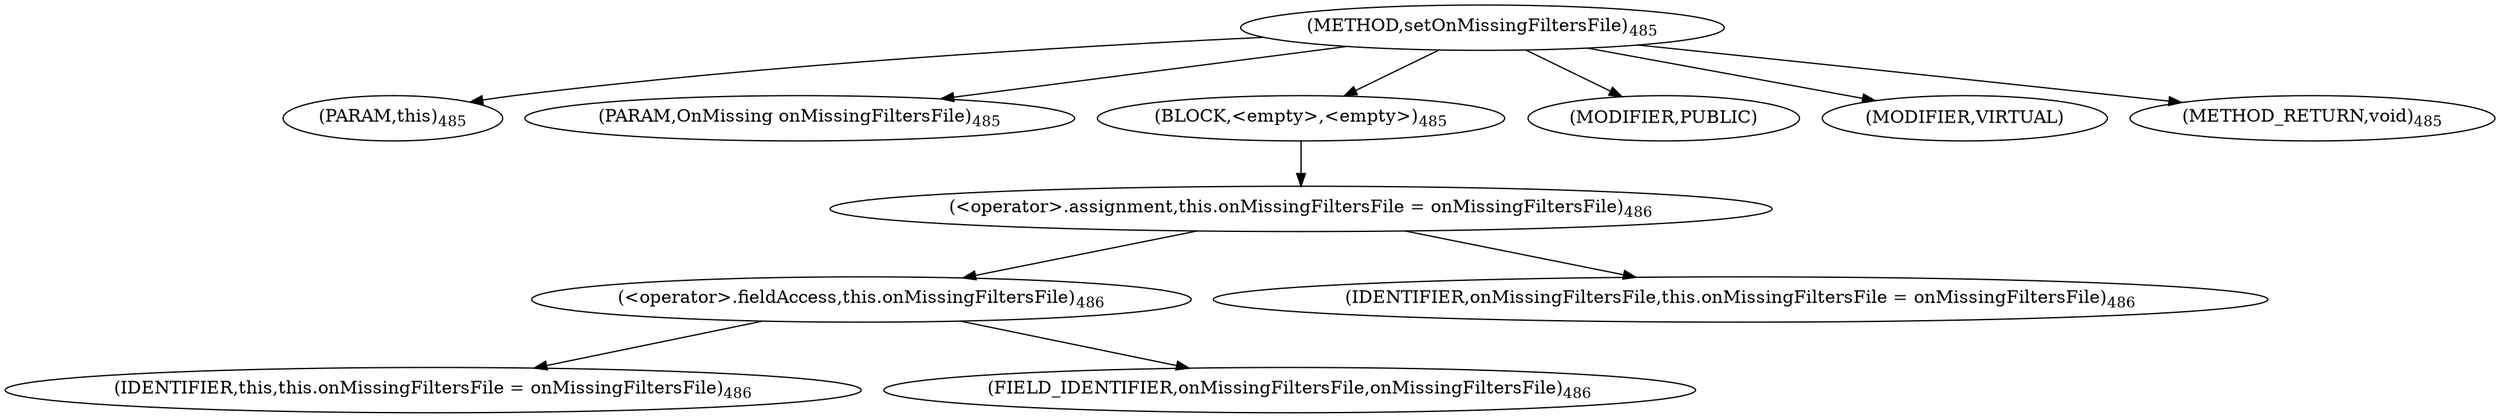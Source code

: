 digraph "setOnMissingFiltersFile" {  
"1018" [label = <(METHOD,setOnMissingFiltersFile)<SUB>485</SUB>> ]
"117" [label = <(PARAM,this)<SUB>485</SUB>> ]
"1019" [label = <(PARAM,OnMissing onMissingFiltersFile)<SUB>485</SUB>> ]
"1020" [label = <(BLOCK,&lt;empty&gt;,&lt;empty&gt;)<SUB>485</SUB>> ]
"1021" [label = <(&lt;operator&gt;.assignment,this.onMissingFiltersFile = onMissingFiltersFile)<SUB>486</SUB>> ]
"1022" [label = <(&lt;operator&gt;.fieldAccess,this.onMissingFiltersFile)<SUB>486</SUB>> ]
"116" [label = <(IDENTIFIER,this,this.onMissingFiltersFile = onMissingFiltersFile)<SUB>486</SUB>> ]
"1023" [label = <(FIELD_IDENTIFIER,onMissingFiltersFile,onMissingFiltersFile)<SUB>486</SUB>> ]
"1024" [label = <(IDENTIFIER,onMissingFiltersFile,this.onMissingFiltersFile = onMissingFiltersFile)<SUB>486</SUB>> ]
"1025" [label = <(MODIFIER,PUBLIC)> ]
"1026" [label = <(MODIFIER,VIRTUAL)> ]
"1027" [label = <(METHOD_RETURN,void)<SUB>485</SUB>> ]
  "1018" -> "117" 
  "1018" -> "1019" 
  "1018" -> "1020" 
  "1018" -> "1025" 
  "1018" -> "1026" 
  "1018" -> "1027" 
  "1020" -> "1021" 
  "1021" -> "1022" 
  "1021" -> "1024" 
  "1022" -> "116" 
  "1022" -> "1023" 
}
